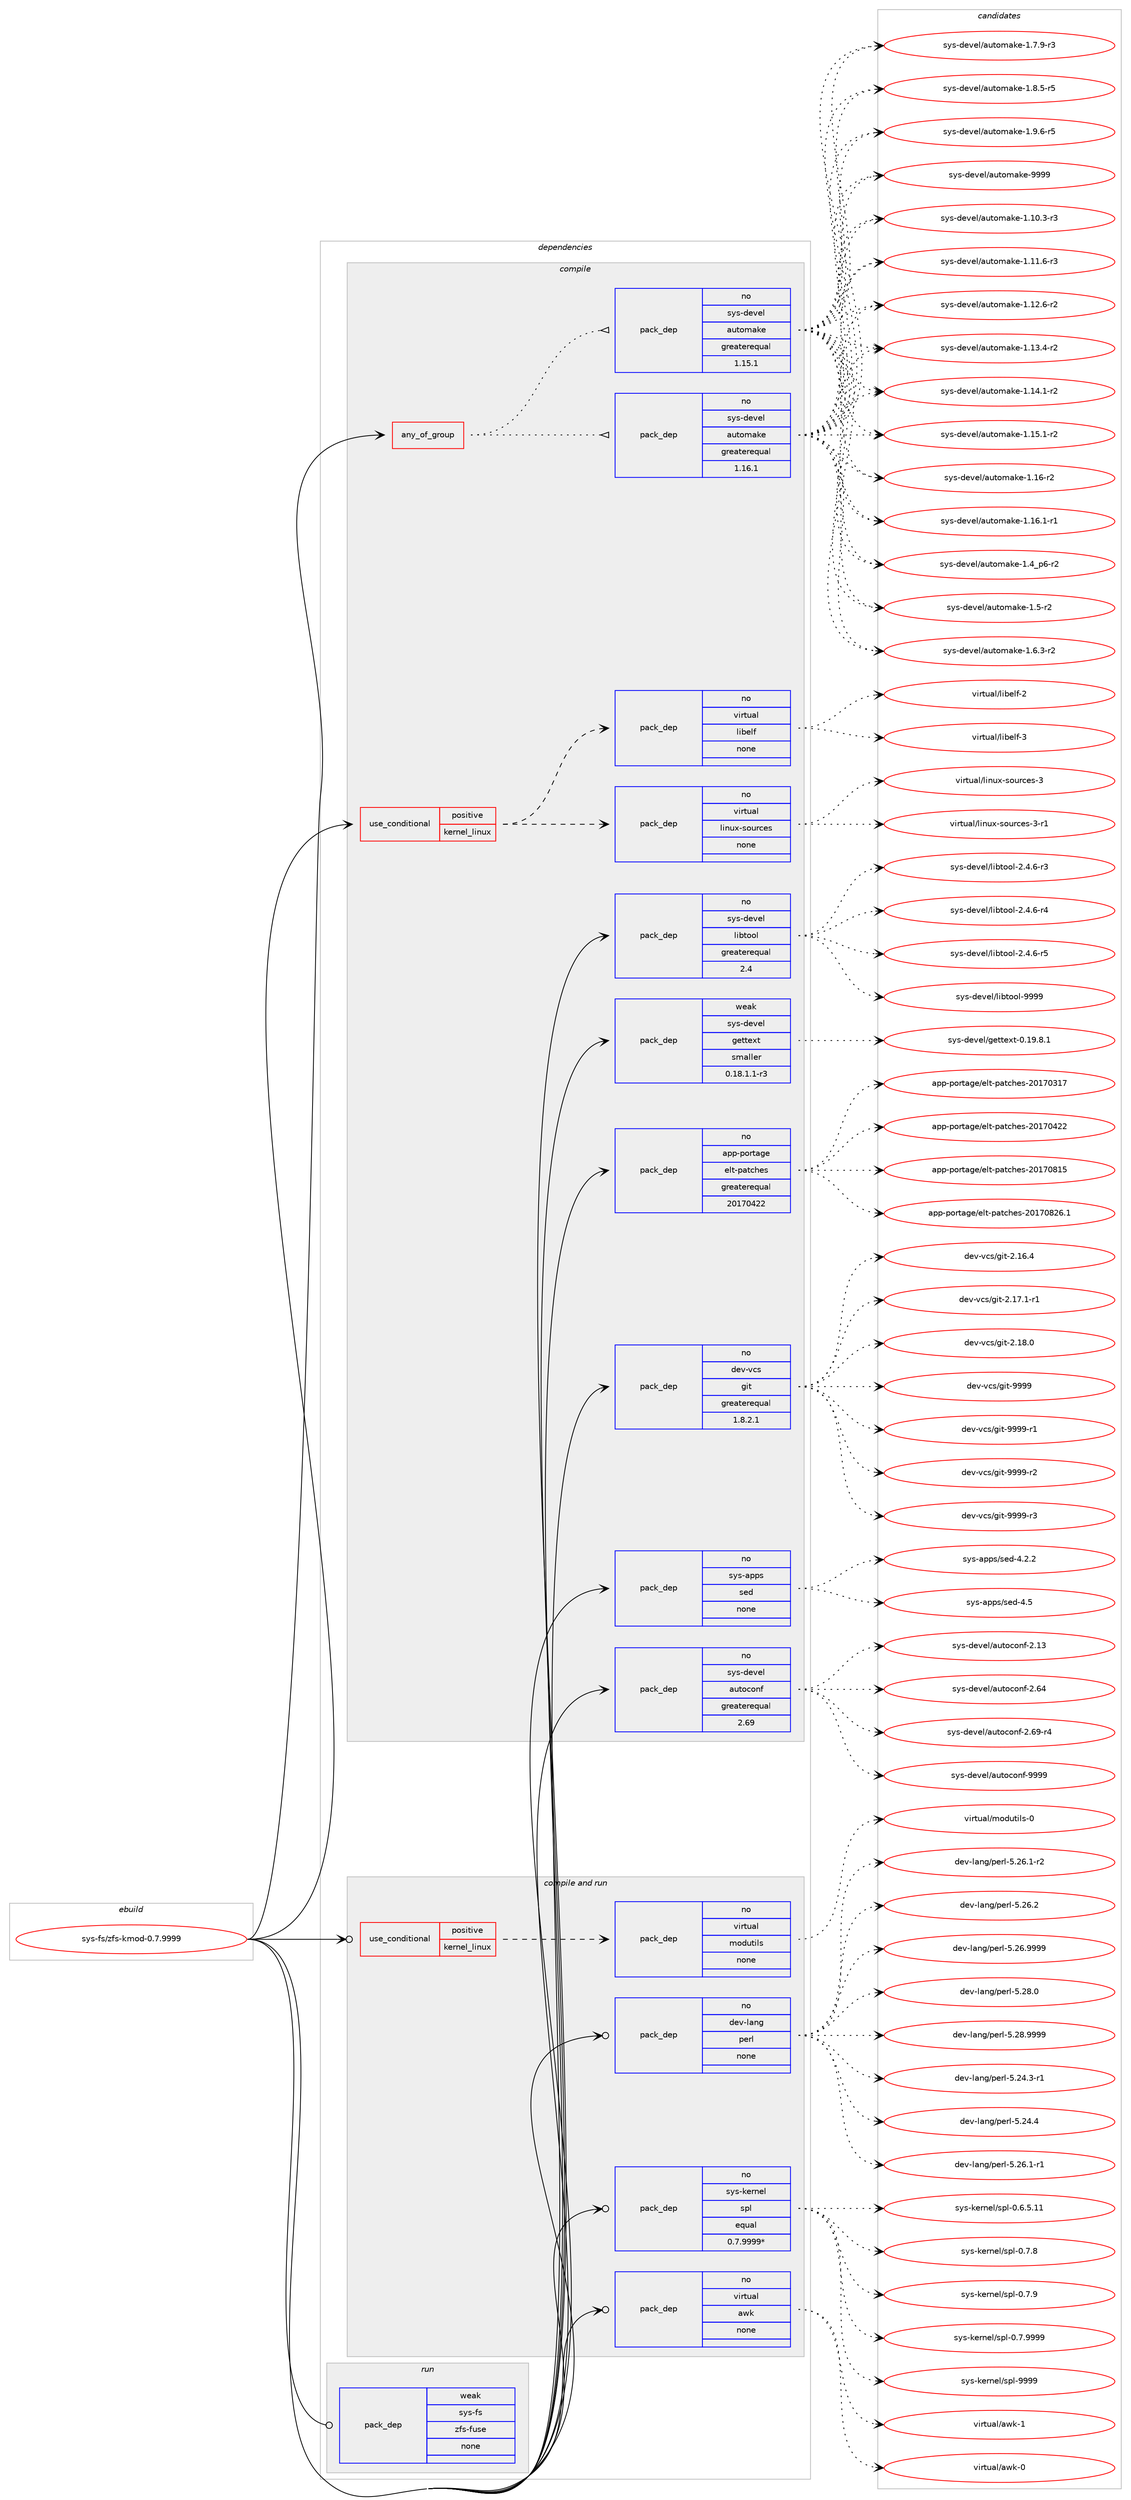 digraph prolog {

# *************
# Graph options
# *************

newrank=true;
concentrate=true;
compound=true;
graph [rankdir=LR,fontname=Helvetica,fontsize=10,ranksep=1.5];#, ranksep=2.5, nodesep=0.2];
edge  [arrowhead=vee];
node  [fontname=Helvetica,fontsize=10];

# **********
# The ebuild
# **********

subgraph cluster_leftcol {
color=gray;
rank=same;
label=<<i>ebuild</i>>;
id [label="sys-fs/zfs-kmod-0.7.9999", color=red, width=4, href="../sys-fs/zfs-kmod-0.7.9999.svg"];
}

# ****************
# The dependencies
# ****************

subgraph cluster_midcol {
color=gray;
label=<<i>dependencies</i>>;
subgraph cluster_compile {
fillcolor="#eeeeee";
style=filled;
label=<<i>compile</i>>;
subgraph any52 {
dependency3951 [label=<<TABLE BORDER="0" CELLBORDER="1" CELLSPACING="0" CELLPADDING="4"><TR><TD CELLPADDING="10">any_of_group</TD></TR></TABLE>>, shape=none, color=red];subgraph pack3192 {
dependency3952 [label=<<TABLE BORDER="0" CELLBORDER="1" CELLSPACING="0" CELLPADDING="4" WIDTH="220"><TR><TD ROWSPAN="6" CELLPADDING="30">pack_dep</TD></TR><TR><TD WIDTH="110">no</TD></TR><TR><TD>sys-devel</TD></TR><TR><TD>automake</TD></TR><TR><TD>greaterequal</TD></TR><TR><TD>1.16.1</TD></TR></TABLE>>, shape=none, color=blue];
}
dependency3951:e -> dependency3952:w [weight=20,style="dotted",arrowhead="oinv"];
subgraph pack3193 {
dependency3953 [label=<<TABLE BORDER="0" CELLBORDER="1" CELLSPACING="0" CELLPADDING="4" WIDTH="220"><TR><TD ROWSPAN="6" CELLPADDING="30">pack_dep</TD></TR><TR><TD WIDTH="110">no</TD></TR><TR><TD>sys-devel</TD></TR><TR><TD>automake</TD></TR><TR><TD>greaterequal</TD></TR><TR><TD>1.15.1</TD></TR></TABLE>>, shape=none, color=blue];
}
dependency3951:e -> dependency3953:w [weight=20,style="dotted",arrowhead="oinv"];
}
id:e -> dependency3951:w [weight=20,style="solid",arrowhead="vee"];
subgraph cond707 {
dependency3954 [label=<<TABLE BORDER="0" CELLBORDER="1" CELLSPACING="0" CELLPADDING="4"><TR><TD ROWSPAN="3" CELLPADDING="10">use_conditional</TD></TR><TR><TD>positive</TD></TR><TR><TD>kernel_linux</TD></TR></TABLE>>, shape=none, color=red];
subgraph pack3194 {
dependency3955 [label=<<TABLE BORDER="0" CELLBORDER="1" CELLSPACING="0" CELLPADDING="4" WIDTH="220"><TR><TD ROWSPAN="6" CELLPADDING="30">pack_dep</TD></TR><TR><TD WIDTH="110">no</TD></TR><TR><TD>virtual</TD></TR><TR><TD>linux-sources</TD></TR><TR><TD>none</TD></TR><TR><TD></TD></TR></TABLE>>, shape=none, color=blue];
}
dependency3954:e -> dependency3955:w [weight=20,style="dashed",arrowhead="vee"];
subgraph pack3195 {
dependency3956 [label=<<TABLE BORDER="0" CELLBORDER="1" CELLSPACING="0" CELLPADDING="4" WIDTH="220"><TR><TD ROWSPAN="6" CELLPADDING="30">pack_dep</TD></TR><TR><TD WIDTH="110">no</TD></TR><TR><TD>virtual</TD></TR><TR><TD>libelf</TD></TR><TR><TD>none</TD></TR><TR><TD></TD></TR></TABLE>>, shape=none, color=blue];
}
dependency3954:e -> dependency3956:w [weight=20,style="dashed",arrowhead="vee"];
}
id:e -> dependency3954:w [weight=20,style="solid",arrowhead="vee"];
subgraph pack3196 {
dependency3957 [label=<<TABLE BORDER="0" CELLBORDER="1" CELLSPACING="0" CELLPADDING="4" WIDTH="220"><TR><TD ROWSPAN="6" CELLPADDING="30">pack_dep</TD></TR><TR><TD WIDTH="110">no</TD></TR><TR><TD>app-portage</TD></TR><TR><TD>elt-patches</TD></TR><TR><TD>greaterequal</TD></TR><TR><TD>20170422</TD></TR></TABLE>>, shape=none, color=blue];
}
id:e -> dependency3957:w [weight=20,style="solid",arrowhead="vee"];
subgraph pack3197 {
dependency3958 [label=<<TABLE BORDER="0" CELLBORDER="1" CELLSPACING="0" CELLPADDING="4" WIDTH="220"><TR><TD ROWSPAN="6" CELLPADDING="30">pack_dep</TD></TR><TR><TD WIDTH="110">no</TD></TR><TR><TD>dev-vcs</TD></TR><TR><TD>git</TD></TR><TR><TD>greaterequal</TD></TR><TR><TD>1.8.2.1</TD></TR></TABLE>>, shape=none, color=blue];
}
id:e -> dependency3958:w [weight=20,style="solid",arrowhead="vee"];
subgraph pack3198 {
dependency3959 [label=<<TABLE BORDER="0" CELLBORDER="1" CELLSPACING="0" CELLPADDING="4" WIDTH="220"><TR><TD ROWSPAN="6" CELLPADDING="30">pack_dep</TD></TR><TR><TD WIDTH="110">no</TD></TR><TR><TD>sys-apps</TD></TR><TR><TD>sed</TD></TR><TR><TD>none</TD></TR><TR><TD></TD></TR></TABLE>>, shape=none, color=blue];
}
id:e -> dependency3959:w [weight=20,style="solid",arrowhead="vee"];
subgraph pack3199 {
dependency3960 [label=<<TABLE BORDER="0" CELLBORDER="1" CELLSPACING="0" CELLPADDING="4" WIDTH="220"><TR><TD ROWSPAN="6" CELLPADDING="30">pack_dep</TD></TR><TR><TD WIDTH="110">no</TD></TR><TR><TD>sys-devel</TD></TR><TR><TD>autoconf</TD></TR><TR><TD>greaterequal</TD></TR><TR><TD>2.69</TD></TR></TABLE>>, shape=none, color=blue];
}
id:e -> dependency3960:w [weight=20,style="solid",arrowhead="vee"];
subgraph pack3200 {
dependency3961 [label=<<TABLE BORDER="0" CELLBORDER="1" CELLSPACING="0" CELLPADDING="4" WIDTH="220"><TR><TD ROWSPAN="6" CELLPADDING="30">pack_dep</TD></TR><TR><TD WIDTH="110">no</TD></TR><TR><TD>sys-devel</TD></TR><TR><TD>libtool</TD></TR><TR><TD>greaterequal</TD></TR><TR><TD>2.4</TD></TR></TABLE>>, shape=none, color=blue];
}
id:e -> dependency3961:w [weight=20,style="solid",arrowhead="vee"];
subgraph pack3201 {
dependency3962 [label=<<TABLE BORDER="0" CELLBORDER="1" CELLSPACING="0" CELLPADDING="4" WIDTH="220"><TR><TD ROWSPAN="6" CELLPADDING="30">pack_dep</TD></TR><TR><TD WIDTH="110">weak</TD></TR><TR><TD>sys-devel</TD></TR><TR><TD>gettext</TD></TR><TR><TD>smaller</TD></TR><TR><TD>0.18.1.1-r3</TD></TR></TABLE>>, shape=none, color=blue];
}
id:e -> dependency3962:w [weight=20,style="solid",arrowhead="vee"];
}
subgraph cluster_compileandrun {
fillcolor="#eeeeee";
style=filled;
label=<<i>compile and run</i>>;
subgraph cond708 {
dependency3963 [label=<<TABLE BORDER="0" CELLBORDER="1" CELLSPACING="0" CELLPADDING="4"><TR><TD ROWSPAN="3" CELLPADDING="10">use_conditional</TD></TR><TR><TD>positive</TD></TR><TR><TD>kernel_linux</TD></TR></TABLE>>, shape=none, color=red];
subgraph pack3202 {
dependency3964 [label=<<TABLE BORDER="0" CELLBORDER="1" CELLSPACING="0" CELLPADDING="4" WIDTH="220"><TR><TD ROWSPAN="6" CELLPADDING="30">pack_dep</TD></TR><TR><TD WIDTH="110">no</TD></TR><TR><TD>virtual</TD></TR><TR><TD>modutils</TD></TR><TR><TD>none</TD></TR><TR><TD></TD></TR></TABLE>>, shape=none, color=blue];
}
dependency3963:e -> dependency3964:w [weight=20,style="dashed",arrowhead="vee"];
}
id:e -> dependency3963:w [weight=20,style="solid",arrowhead="odotvee"];
subgraph pack3203 {
dependency3965 [label=<<TABLE BORDER="0" CELLBORDER="1" CELLSPACING="0" CELLPADDING="4" WIDTH="220"><TR><TD ROWSPAN="6" CELLPADDING="30">pack_dep</TD></TR><TR><TD WIDTH="110">no</TD></TR><TR><TD>dev-lang</TD></TR><TR><TD>perl</TD></TR><TR><TD>none</TD></TR><TR><TD></TD></TR></TABLE>>, shape=none, color=blue];
}
id:e -> dependency3965:w [weight=20,style="solid",arrowhead="odotvee"];
subgraph pack3204 {
dependency3966 [label=<<TABLE BORDER="0" CELLBORDER="1" CELLSPACING="0" CELLPADDING="4" WIDTH="220"><TR><TD ROWSPAN="6" CELLPADDING="30">pack_dep</TD></TR><TR><TD WIDTH="110">no</TD></TR><TR><TD>sys-kernel</TD></TR><TR><TD>spl</TD></TR><TR><TD>equal</TD></TR><TR><TD>0.7.9999*</TD></TR></TABLE>>, shape=none, color=blue];
}
id:e -> dependency3966:w [weight=20,style="solid",arrowhead="odotvee"];
subgraph pack3205 {
dependency3967 [label=<<TABLE BORDER="0" CELLBORDER="1" CELLSPACING="0" CELLPADDING="4" WIDTH="220"><TR><TD ROWSPAN="6" CELLPADDING="30">pack_dep</TD></TR><TR><TD WIDTH="110">no</TD></TR><TR><TD>virtual</TD></TR><TR><TD>awk</TD></TR><TR><TD>none</TD></TR><TR><TD></TD></TR></TABLE>>, shape=none, color=blue];
}
id:e -> dependency3967:w [weight=20,style="solid",arrowhead="odotvee"];
}
subgraph cluster_run {
fillcolor="#eeeeee";
style=filled;
label=<<i>run</i>>;
subgraph pack3206 {
dependency3968 [label=<<TABLE BORDER="0" CELLBORDER="1" CELLSPACING="0" CELLPADDING="4" WIDTH="220"><TR><TD ROWSPAN="6" CELLPADDING="30">pack_dep</TD></TR><TR><TD WIDTH="110">weak</TD></TR><TR><TD>sys-fs</TD></TR><TR><TD>zfs-fuse</TD></TR><TR><TD>none</TD></TR><TR><TD></TD></TR></TABLE>>, shape=none, color=blue];
}
id:e -> dependency3968:w [weight=20,style="solid",arrowhead="odot"];
}
}

# **************
# The candidates
# **************

subgraph cluster_choices {
rank=same;
color=gray;
label=<<i>candidates</i>>;

subgraph choice3192 {
color=black;
nodesep=1;
choice11512111545100101118101108479711711611110997107101454946494846514511451 [label="sys-devel/automake-1.10.3-r3", color=red, width=4,href="../sys-devel/automake-1.10.3-r3.svg"];
choice11512111545100101118101108479711711611110997107101454946494946544511451 [label="sys-devel/automake-1.11.6-r3", color=red, width=4,href="../sys-devel/automake-1.11.6-r3.svg"];
choice11512111545100101118101108479711711611110997107101454946495046544511450 [label="sys-devel/automake-1.12.6-r2", color=red, width=4,href="../sys-devel/automake-1.12.6-r2.svg"];
choice11512111545100101118101108479711711611110997107101454946495146524511450 [label="sys-devel/automake-1.13.4-r2", color=red, width=4,href="../sys-devel/automake-1.13.4-r2.svg"];
choice11512111545100101118101108479711711611110997107101454946495246494511450 [label="sys-devel/automake-1.14.1-r2", color=red, width=4,href="../sys-devel/automake-1.14.1-r2.svg"];
choice11512111545100101118101108479711711611110997107101454946495346494511450 [label="sys-devel/automake-1.15.1-r2", color=red, width=4,href="../sys-devel/automake-1.15.1-r2.svg"];
choice1151211154510010111810110847971171161111099710710145494649544511450 [label="sys-devel/automake-1.16-r2", color=red, width=4,href="../sys-devel/automake-1.16-r2.svg"];
choice11512111545100101118101108479711711611110997107101454946495446494511449 [label="sys-devel/automake-1.16.1-r1", color=red, width=4,href="../sys-devel/automake-1.16.1-r1.svg"];
choice115121115451001011181011084797117116111109971071014549465295112544511450 [label="sys-devel/automake-1.4_p6-r2", color=red, width=4,href="../sys-devel/automake-1.4_p6-r2.svg"];
choice11512111545100101118101108479711711611110997107101454946534511450 [label="sys-devel/automake-1.5-r2", color=red, width=4,href="../sys-devel/automake-1.5-r2.svg"];
choice115121115451001011181011084797117116111109971071014549465446514511450 [label="sys-devel/automake-1.6.3-r2", color=red, width=4,href="../sys-devel/automake-1.6.3-r2.svg"];
choice115121115451001011181011084797117116111109971071014549465546574511451 [label="sys-devel/automake-1.7.9-r3", color=red, width=4,href="../sys-devel/automake-1.7.9-r3.svg"];
choice115121115451001011181011084797117116111109971071014549465646534511453 [label="sys-devel/automake-1.8.5-r5", color=red, width=4,href="../sys-devel/automake-1.8.5-r5.svg"];
choice115121115451001011181011084797117116111109971071014549465746544511453 [label="sys-devel/automake-1.9.6-r5", color=red, width=4,href="../sys-devel/automake-1.9.6-r5.svg"];
choice115121115451001011181011084797117116111109971071014557575757 [label="sys-devel/automake-9999", color=red, width=4,href="../sys-devel/automake-9999.svg"];
dependency3952:e -> choice11512111545100101118101108479711711611110997107101454946494846514511451:w [style=dotted,weight="100"];
dependency3952:e -> choice11512111545100101118101108479711711611110997107101454946494946544511451:w [style=dotted,weight="100"];
dependency3952:e -> choice11512111545100101118101108479711711611110997107101454946495046544511450:w [style=dotted,weight="100"];
dependency3952:e -> choice11512111545100101118101108479711711611110997107101454946495146524511450:w [style=dotted,weight="100"];
dependency3952:e -> choice11512111545100101118101108479711711611110997107101454946495246494511450:w [style=dotted,weight="100"];
dependency3952:e -> choice11512111545100101118101108479711711611110997107101454946495346494511450:w [style=dotted,weight="100"];
dependency3952:e -> choice1151211154510010111810110847971171161111099710710145494649544511450:w [style=dotted,weight="100"];
dependency3952:e -> choice11512111545100101118101108479711711611110997107101454946495446494511449:w [style=dotted,weight="100"];
dependency3952:e -> choice115121115451001011181011084797117116111109971071014549465295112544511450:w [style=dotted,weight="100"];
dependency3952:e -> choice11512111545100101118101108479711711611110997107101454946534511450:w [style=dotted,weight="100"];
dependency3952:e -> choice115121115451001011181011084797117116111109971071014549465446514511450:w [style=dotted,weight="100"];
dependency3952:e -> choice115121115451001011181011084797117116111109971071014549465546574511451:w [style=dotted,weight="100"];
dependency3952:e -> choice115121115451001011181011084797117116111109971071014549465646534511453:w [style=dotted,weight="100"];
dependency3952:e -> choice115121115451001011181011084797117116111109971071014549465746544511453:w [style=dotted,weight="100"];
dependency3952:e -> choice115121115451001011181011084797117116111109971071014557575757:w [style=dotted,weight="100"];
}
subgraph choice3193 {
color=black;
nodesep=1;
choice11512111545100101118101108479711711611110997107101454946494846514511451 [label="sys-devel/automake-1.10.3-r3", color=red, width=4,href="../sys-devel/automake-1.10.3-r3.svg"];
choice11512111545100101118101108479711711611110997107101454946494946544511451 [label="sys-devel/automake-1.11.6-r3", color=red, width=4,href="../sys-devel/automake-1.11.6-r3.svg"];
choice11512111545100101118101108479711711611110997107101454946495046544511450 [label="sys-devel/automake-1.12.6-r2", color=red, width=4,href="../sys-devel/automake-1.12.6-r2.svg"];
choice11512111545100101118101108479711711611110997107101454946495146524511450 [label="sys-devel/automake-1.13.4-r2", color=red, width=4,href="../sys-devel/automake-1.13.4-r2.svg"];
choice11512111545100101118101108479711711611110997107101454946495246494511450 [label="sys-devel/automake-1.14.1-r2", color=red, width=4,href="../sys-devel/automake-1.14.1-r2.svg"];
choice11512111545100101118101108479711711611110997107101454946495346494511450 [label="sys-devel/automake-1.15.1-r2", color=red, width=4,href="../sys-devel/automake-1.15.1-r2.svg"];
choice1151211154510010111810110847971171161111099710710145494649544511450 [label="sys-devel/automake-1.16-r2", color=red, width=4,href="../sys-devel/automake-1.16-r2.svg"];
choice11512111545100101118101108479711711611110997107101454946495446494511449 [label="sys-devel/automake-1.16.1-r1", color=red, width=4,href="../sys-devel/automake-1.16.1-r1.svg"];
choice115121115451001011181011084797117116111109971071014549465295112544511450 [label="sys-devel/automake-1.4_p6-r2", color=red, width=4,href="../sys-devel/automake-1.4_p6-r2.svg"];
choice11512111545100101118101108479711711611110997107101454946534511450 [label="sys-devel/automake-1.5-r2", color=red, width=4,href="../sys-devel/automake-1.5-r2.svg"];
choice115121115451001011181011084797117116111109971071014549465446514511450 [label="sys-devel/automake-1.6.3-r2", color=red, width=4,href="../sys-devel/automake-1.6.3-r2.svg"];
choice115121115451001011181011084797117116111109971071014549465546574511451 [label="sys-devel/automake-1.7.9-r3", color=red, width=4,href="../sys-devel/automake-1.7.9-r3.svg"];
choice115121115451001011181011084797117116111109971071014549465646534511453 [label="sys-devel/automake-1.8.5-r5", color=red, width=4,href="../sys-devel/automake-1.8.5-r5.svg"];
choice115121115451001011181011084797117116111109971071014549465746544511453 [label="sys-devel/automake-1.9.6-r5", color=red, width=4,href="../sys-devel/automake-1.9.6-r5.svg"];
choice115121115451001011181011084797117116111109971071014557575757 [label="sys-devel/automake-9999", color=red, width=4,href="../sys-devel/automake-9999.svg"];
dependency3953:e -> choice11512111545100101118101108479711711611110997107101454946494846514511451:w [style=dotted,weight="100"];
dependency3953:e -> choice11512111545100101118101108479711711611110997107101454946494946544511451:w [style=dotted,weight="100"];
dependency3953:e -> choice11512111545100101118101108479711711611110997107101454946495046544511450:w [style=dotted,weight="100"];
dependency3953:e -> choice11512111545100101118101108479711711611110997107101454946495146524511450:w [style=dotted,weight="100"];
dependency3953:e -> choice11512111545100101118101108479711711611110997107101454946495246494511450:w [style=dotted,weight="100"];
dependency3953:e -> choice11512111545100101118101108479711711611110997107101454946495346494511450:w [style=dotted,weight="100"];
dependency3953:e -> choice1151211154510010111810110847971171161111099710710145494649544511450:w [style=dotted,weight="100"];
dependency3953:e -> choice11512111545100101118101108479711711611110997107101454946495446494511449:w [style=dotted,weight="100"];
dependency3953:e -> choice115121115451001011181011084797117116111109971071014549465295112544511450:w [style=dotted,weight="100"];
dependency3953:e -> choice11512111545100101118101108479711711611110997107101454946534511450:w [style=dotted,weight="100"];
dependency3953:e -> choice115121115451001011181011084797117116111109971071014549465446514511450:w [style=dotted,weight="100"];
dependency3953:e -> choice115121115451001011181011084797117116111109971071014549465546574511451:w [style=dotted,weight="100"];
dependency3953:e -> choice115121115451001011181011084797117116111109971071014549465646534511453:w [style=dotted,weight="100"];
dependency3953:e -> choice115121115451001011181011084797117116111109971071014549465746544511453:w [style=dotted,weight="100"];
dependency3953:e -> choice115121115451001011181011084797117116111109971071014557575757:w [style=dotted,weight="100"];
}
subgraph choice3194 {
color=black;
nodesep=1;
choice118105114116117971084710810511011712045115111117114991011154551 [label="virtual/linux-sources-3", color=red, width=4,href="../virtual/linux-sources-3.svg"];
choice1181051141161179710847108105110117120451151111171149910111545514511449 [label="virtual/linux-sources-3-r1", color=red, width=4,href="../virtual/linux-sources-3-r1.svg"];
dependency3955:e -> choice118105114116117971084710810511011712045115111117114991011154551:w [style=dotted,weight="100"];
dependency3955:e -> choice1181051141161179710847108105110117120451151111171149910111545514511449:w [style=dotted,weight="100"];
}
subgraph choice3195 {
color=black;
nodesep=1;
choice1181051141161179710847108105981011081024550 [label="virtual/libelf-2", color=red, width=4,href="../virtual/libelf-2.svg"];
choice1181051141161179710847108105981011081024551 [label="virtual/libelf-3", color=red, width=4,href="../virtual/libelf-3.svg"];
dependency3956:e -> choice1181051141161179710847108105981011081024550:w [style=dotted,weight="100"];
dependency3956:e -> choice1181051141161179710847108105981011081024551:w [style=dotted,weight="100"];
}
subgraph choice3196 {
color=black;
nodesep=1;
choice97112112451121111141169710310147101108116451129711699104101115455048495548514955 [label="app-portage/elt-patches-20170317", color=red, width=4,href="../app-portage/elt-patches-20170317.svg"];
choice97112112451121111141169710310147101108116451129711699104101115455048495548525050 [label="app-portage/elt-patches-20170422", color=red, width=4,href="../app-portage/elt-patches-20170422.svg"];
choice97112112451121111141169710310147101108116451129711699104101115455048495548564953 [label="app-portage/elt-patches-20170815", color=red, width=4,href="../app-portage/elt-patches-20170815.svg"];
choice971121124511211111411697103101471011081164511297116991041011154550484955485650544649 [label="app-portage/elt-patches-20170826.1", color=red, width=4,href="../app-portage/elt-patches-20170826.1.svg"];
dependency3957:e -> choice97112112451121111141169710310147101108116451129711699104101115455048495548514955:w [style=dotted,weight="100"];
dependency3957:e -> choice97112112451121111141169710310147101108116451129711699104101115455048495548525050:w [style=dotted,weight="100"];
dependency3957:e -> choice97112112451121111141169710310147101108116451129711699104101115455048495548564953:w [style=dotted,weight="100"];
dependency3957:e -> choice971121124511211111411697103101471011081164511297116991041011154550484955485650544649:w [style=dotted,weight="100"];
}
subgraph choice3197 {
color=black;
nodesep=1;
choice10010111845118991154710310511645504649544652 [label="dev-vcs/git-2.16.4", color=red, width=4,href="../dev-vcs/git-2.16.4.svg"];
choice100101118451189911547103105116455046495546494511449 [label="dev-vcs/git-2.17.1-r1", color=red, width=4,href="../dev-vcs/git-2.17.1-r1.svg"];
choice10010111845118991154710310511645504649564648 [label="dev-vcs/git-2.18.0", color=red, width=4,href="../dev-vcs/git-2.18.0.svg"];
choice1001011184511899115471031051164557575757 [label="dev-vcs/git-9999", color=red, width=4,href="../dev-vcs/git-9999.svg"];
choice10010111845118991154710310511645575757574511449 [label="dev-vcs/git-9999-r1", color=red, width=4,href="../dev-vcs/git-9999-r1.svg"];
choice10010111845118991154710310511645575757574511450 [label="dev-vcs/git-9999-r2", color=red, width=4,href="../dev-vcs/git-9999-r2.svg"];
choice10010111845118991154710310511645575757574511451 [label="dev-vcs/git-9999-r3", color=red, width=4,href="../dev-vcs/git-9999-r3.svg"];
dependency3958:e -> choice10010111845118991154710310511645504649544652:w [style=dotted,weight="100"];
dependency3958:e -> choice100101118451189911547103105116455046495546494511449:w [style=dotted,weight="100"];
dependency3958:e -> choice10010111845118991154710310511645504649564648:w [style=dotted,weight="100"];
dependency3958:e -> choice1001011184511899115471031051164557575757:w [style=dotted,weight="100"];
dependency3958:e -> choice10010111845118991154710310511645575757574511449:w [style=dotted,weight="100"];
dependency3958:e -> choice10010111845118991154710310511645575757574511450:w [style=dotted,weight="100"];
dependency3958:e -> choice10010111845118991154710310511645575757574511451:w [style=dotted,weight="100"];
}
subgraph choice3198 {
color=black;
nodesep=1;
choice115121115459711211211547115101100455246504650 [label="sys-apps/sed-4.2.2", color=red, width=4,href="../sys-apps/sed-4.2.2.svg"];
choice11512111545971121121154711510110045524653 [label="sys-apps/sed-4.5", color=red, width=4,href="../sys-apps/sed-4.5.svg"];
dependency3959:e -> choice115121115459711211211547115101100455246504650:w [style=dotted,weight="100"];
dependency3959:e -> choice11512111545971121121154711510110045524653:w [style=dotted,weight="100"];
}
subgraph choice3199 {
color=black;
nodesep=1;
choice115121115451001011181011084797117116111991111101024550464951 [label="sys-devel/autoconf-2.13", color=red, width=4,href="../sys-devel/autoconf-2.13.svg"];
choice115121115451001011181011084797117116111991111101024550465452 [label="sys-devel/autoconf-2.64", color=red, width=4,href="../sys-devel/autoconf-2.64.svg"];
choice1151211154510010111810110847971171161119911111010245504654574511452 [label="sys-devel/autoconf-2.69-r4", color=red, width=4,href="../sys-devel/autoconf-2.69-r4.svg"];
choice115121115451001011181011084797117116111991111101024557575757 [label="sys-devel/autoconf-9999", color=red, width=4,href="../sys-devel/autoconf-9999.svg"];
dependency3960:e -> choice115121115451001011181011084797117116111991111101024550464951:w [style=dotted,weight="100"];
dependency3960:e -> choice115121115451001011181011084797117116111991111101024550465452:w [style=dotted,weight="100"];
dependency3960:e -> choice1151211154510010111810110847971171161119911111010245504654574511452:w [style=dotted,weight="100"];
dependency3960:e -> choice115121115451001011181011084797117116111991111101024557575757:w [style=dotted,weight="100"];
}
subgraph choice3200 {
color=black;
nodesep=1;
choice1151211154510010111810110847108105981161111111084550465246544511451 [label="sys-devel/libtool-2.4.6-r3", color=red, width=4,href="../sys-devel/libtool-2.4.6-r3.svg"];
choice1151211154510010111810110847108105981161111111084550465246544511452 [label="sys-devel/libtool-2.4.6-r4", color=red, width=4,href="../sys-devel/libtool-2.4.6-r4.svg"];
choice1151211154510010111810110847108105981161111111084550465246544511453 [label="sys-devel/libtool-2.4.6-r5", color=red, width=4,href="../sys-devel/libtool-2.4.6-r5.svg"];
choice1151211154510010111810110847108105981161111111084557575757 [label="sys-devel/libtool-9999", color=red, width=4,href="../sys-devel/libtool-9999.svg"];
dependency3961:e -> choice1151211154510010111810110847108105981161111111084550465246544511451:w [style=dotted,weight="100"];
dependency3961:e -> choice1151211154510010111810110847108105981161111111084550465246544511452:w [style=dotted,weight="100"];
dependency3961:e -> choice1151211154510010111810110847108105981161111111084550465246544511453:w [style=dotted,weight="100"];
dependency3961:e -> choice1151211154510010111810110847108105981161111111084557575757:w [style=dotted,weight="100"];
}
subgraph choice3201 {
color=black;
nodesep=1;
choice1151211154510010111810110847103101116116101120116454846495746564649 [label="sys-devel/gettext-0.19.8.1", color=red, width=4,href="../sys-devel/gettext-0.19.8.1.svg"];
dependency3962:e -> choice1151211154510010111810110847103101116116101120116454846495746564649:w [style=dotted,weight="100"];
}
subgraph choice3202 {
color=black;
nodesep=1;
choice11810511411611797108471091111001171161051081154548 [label="virtual/modutils-0", color=red, width=4,href="../virtual/modutils-0.svg"];
dependency3964:e -> choice11810511411611797108471091111001171161051081154548:w [style=dotted,weight="100"];
}
subgraph choice3203 {
color=black;
nodesep=1;
choice100101118451089711010347112101114108455346505246514511449 [label="dev-lang/perl-5.24.3-r1", color=red, width=4,href="../dev-lang/perl-5.24.3-r1.svg"];
choice10010111845108971101034711210111410845534650524652 [label="dev-lang/perl-5.24.4", color=red, width=4,href="../dev-lang/perl-5.24.4.svg"];
choice100101118451089711010347112101114108455346505446494511449 [label="dev-lang/perl-5.26.1-r1", color=red, width=4,href="../dev-lang/perl-5.26.1-r1.svg"];
choice100101118451089711010347112101114108455346505446494511450 [label="dev-lang/perl-5.26.1-r2", color=red, width=4,href="../dev-lang/perl-5.26.1-r2.svg"];
choice10010111845108971101034711210111410845534650544650 [label="dev-lang/perl-5.26.2", color=red, width=4,href="../dev-lang/perl-5.26.2.svg"];
choice10010111845108971101034711210111410845534650544657575757 [label="dev-lang/perl-5.26.9999", color=red, width=4,href="../dev-lang/perl-5.26.9999.svg"];
choice10010111845108971101034711210111410845534650564648 [label="dev-lang/perl-5.28.0", color=red, width=4,href="../dev-lang/perl-5.28.0.svg"];
choice10010111845108971101034711210111410845534650564657575757 [label="dev-lang/perl-5.28.9999", color=red, width=4,href="../dev-lang/perl-5.28.9999.svg"];
dependency3965:e -> choice100101118451089711010347112101114108455346505246514511449:w [style=dotted,weight="100"];
dependency3965:e -> choice10010111845108971101034711210111410845534650524652:w [style=dotted,weight="100"];
dependency3965:e -> choice100101118451089711010347112101114108455346505446494511449:w [style=dotted,weight="100"];
dependency3965:e -> choice100101118451089711010347112101114108455346505446494511450:w [style=dotted,weight="100"];
dependency3965:e -> choice10010111845108971101034711210111410845534650544650:w [style=dotted,weight="100"];
dependency3965:e -> choice10010111845108971101034711210111410845534650544657575757:w [style=dotted,weight="100"];
dependency3965:e -> choice10010111845108971101034711210111410845534650564648:w [style=dotted,weight="100"];
dependency3965:e -> choice10010111845108971101034711210111410845534650564657575757:w [style=dotted,weight="100"];
}
subgraph choice3204 {
color=black;
nodesep=1;
choice1151211154510710111411010110847115112108454846544653464949 [label="sys-kernel/spl-0.6.5.11", color=red, width=4,href="../sys-kernel/spl-0.6.5.11.svg"];
choice1151211154510710111411010110847115112108454846554656 [label="sys-kernel/spl-0.7.8", color=red, width=4,href="../sys-kernel/spl-0.7.8.svg"];
choice1151211154510710111411010110847115112108454846554657 [label="sys-kernel/spl-0.7.9", color=red, width=4,href="../sys-kernel/spl-0.7.9.svg"];
choice1151211154510710111411010110847115112108454846554657575757 [label="sys-kernel/spl-0.7.9999", color=red, width=4,href="../sys-kernel/spl-0.7.9999.svg"];
choice11512111545107101114110101108471151121084557575757 [label="sys-kernel/spl-9999", color=red, width=4,href="../sys-kernel/spl-9999.svg"];
dependency3966:e -> choice1151211154510710111411010110847115112108454846544653464949:w [style=dotted,weight="100"];
dependency3966:e -> choice1151211154510710111411010110847115112108454846554656:w [style=dotted,weight="100"];
dependency3966:e -> choice1151211154510710111411010110847115112108454846554657:w [style=dotted,weight="100"];
dependency3966:e -> choice1151211154510710111411010110847115112108454846554657575757:w [style=dotted,weight="100"];
dependency3966:e -> choice11512111545107101114110101108471151121084557575757:w [style=dotted,weight="100"];
}
subgraph choice3205 {
color=black;
nodesep=1;
choice1181051141161179710847971191074548 [label="virtual/awk-0", color=red, width=4,href="../virtual/awk-0.svg"];
choice1181051141161179710847971191074549 [label="virtual/awk-1", color=red, width=4,href="../virtual/awk-1.svg"];
dependency3967:e -> choice1181051141161179710847971191074548:w [style=dotted,weight="100"];
dependency3967:e -> choice1181051141161179710847971191074549:w [style=dotted,weight="100"];
}
subgraph choice3206 {
color=black;
nodesep=1;
}
}

}
